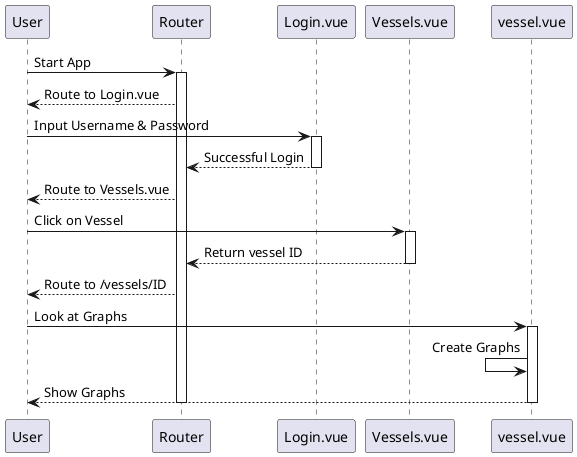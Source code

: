 *Router navigation:
@startuml
User->Router:Start App
activate Router

User<--Router:Route to Login.vue
User->Login.vue:Input Username & Password
activate Login.vue

Router<--Login.vue:Successful Login
deactivate Login.vue
User<--Router:Route to Vessels.vue

User->Vessels.vue:Click on Vessel
activate Vessels.vue

Router<--Vessels.vue:Return vessel ID
deactivate Vessels.vue

User<--Router:Route to /vessels/ID

User->vessel.vue:Look at Graphs
activate vessel.vue
vessel.vue<-vessel.vue:Create Graphs
User<--vessel.vue:Show Graphs
deactivate vessel.vue


deactivate Router
@enduml
